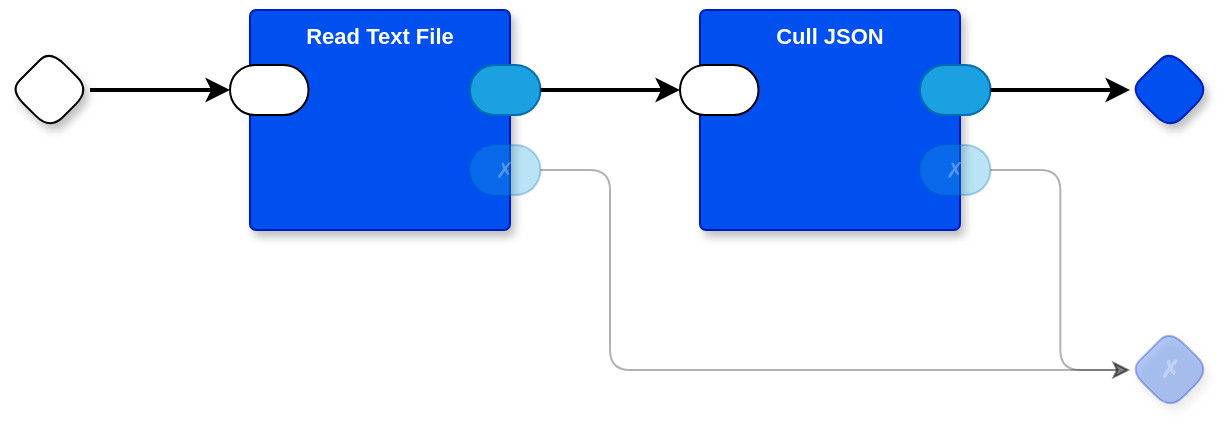 <mxfile version="24.0.4" type="device" pages="2">
  <diagram id="wDkNk8_MEoHBGMhhzeoI" name="main">
    <mxGraphModel dx="1114" dy="724" grid="1" gridSize="10" guides="1" tooltips="1" connect="1" arrows="1" fold="1" page="1" pageScale="1" pageWidth="850" pageHeight="1100" math="0" shadow="0">
      <root>
        <mxCell id="0" />
        <mxCell id="1" parent="0" />
        <mxCell id="bNiDQKaE15ygT8YKJA-1-16" style="edgeStyle=orthogonalEdgeStyle;curved=0;rounded=1;orthogonalLoop=1;jettySize=auto;html=1;exitX=1;exitY=0.5;exitDx=0;exitDy=0;exitPerimeter=0;strokeColor=default;strokeWidth=2;align=center;verticalAlign=middle;fontFamily=Helvetica;fontSize=11;fontColor=default;labelBackgroundColor=default;endArrow=classic;" edge="1" parent="1" source="bNiDQKaE15ygT8YKJA-1-1" target="bNiDQKaE15ygT8YKJA-1-3">
          <mxGeometry relative="1" as="geometry" />
        </mxCell>
        <mxCell id="bNiDQKaE15ygT8YKJA-1-1" value="" style="rhombus;whiteSpace=wrap;html=1;rounded=1;fontStyle=1;glass=0;sketch=0;fontSize=12;points=[[0,0.5,0,0,0],[0.5,0,0,0,0],[0.5,1,0,0,0],[1,0.5,0,0,0]];shadow=1;fontFamily=Helvetica;fontColor=default;" vertex="1" parent="1">
          <mxGeometry x="80" y="180" width="40" height="40" as="geometry" />
        </mxCell>
        <mxCell id="bNiDQKaE15ygT8YKJA-1-2" value="Read Text File" style="rounded=1;whiteSpace=wrap;html=1;sketch=0;container=1;recursiveResize=0;verticalAlign=top;arcSize=6;fontStyle=1;autosize=0;points=[];absoluteArcSize=1;shadow=1;strokeColor=#001DBC;fillColor=#0050ef;fontColor=#ffffff;fontFamily=Helvetica;fontSize=11;" vertex="1" parent="1">
          <mxGeometry x="200" y="160" width="130" height="110" as="geometry">
            <mxRectangle x="-98" y="-1230" width="99" height="26" as="alternateBounds" />
          </mxGeometry>
        </mxCell>
        <mxCell id="bNiDQKaE15ygT8YKJA-1-3" value="" style="rounded=1;whiteSpace=wrap;html=1;sketch=0;points=[[0,0.5,0,0,0],[1,0.5,0,0,0]];arcSize=50;fontFamily=Helvetica;fontSize=11;fontColor=default;" vertex="1" parent="bNiDQKaE15ygT8YKJA-1-2">
          <mxGeometry x="-10" y="27.5" width="39.25" height="25" as="geometry" />
        </mxCell>
        <mxCell id="bNiDQKaE15ygT8YKJA-1-4" value="" style="rounded=1;whiteSpace=wrap;html=1;sketch=0;points=[[0,0.5,0,0,0],[1,0.5,0,0,0]];fillColor=#1ba1e2;fontColor=#ffffff;strokeColor=#006EAF;arcSize=50;fontFamily=Helvetica;fontSize=11;" vertex="1" parent="bNiDQKaE15ygT8YKJA-1-2">
          <mxGeometry x="110" y="27.5" width="35.25" height="25" as="geometry" />
        </mxCell>
        <mxCell id="bNiDQKaE15ygT8YKJA-1-5" value="✗" style="rounded=1;whiteSpace=wrap;html=1;sketch=0;points=[[0,0.5,0,0,0],[1,0.5,0,0,0]];fillColor=#1ba1e2;fontColor=#ffffff;strokeColor=#006EAF;arcSize=50;fontFamily=Helvetica;fontSize=11;textOpacity=30;opacity=30;" vertex="1" parent="bNiDQKaE15ygT8YKJA-1-2">
          <mxGeometry x="110" y="67.5" width="35.25" height="25" as="geometry" />
        </mxCell>
        <mxCell id="bNiDQKaE15ygT8YKJA-1-6" value="Cull JSON" style="rounded=1;whiteSpace=wrap;html=1;sketch=0;container=1;recursiveResize=0;verticalAlign=top;arcSize=6;fontStyle=1;autosize=0;points=[];absoluteArcSize=1;shadow=1;strokeColor=#001DBC;fillColor=#0050ef;fontColor=#ffffff;fontFamily=Helvetica;fontSize=11;" vertex="1" parent="1">
          <mxGeometry x="425" y="160" width="130" height="110" as="geometry">
            <mxRectangle x="-98" y="-1230" width="99" height="26" as="alternateBounds" />
          </mxGeometry>
        </mxCell>
        <mxCell id="bNiDQKaE15ygT8YKJA-1-7" value="" style="rounded=1;whiteSpace=wrap;html=1;sketch=0;points=[[0,0.5,0,0,0],[1,0.5,0,0,0]];arcSize=50;fontFamily=Helvetica;fontSize=11;fontColor=default;" vertex="1" parent="bNiDQKaE15ygT8YKJA-1-6">
          <mxGeometry x="-10" y="27.5" width="39.25" height="25" as="geometry" />
        </mxCell>
        <mxCell id="bNiDQKaE15ygT8YKJA-1-8" value="" style="rounded=1;whiteSpace=wrap;html=1;sketch=0;points=[[0,0.5,0,0,0],[1,0.5,0,0,0]];fillColor=#1ba1e2;fontColor=#ffffff;strokeColor=#006EAF;arcSize=50;fontFamily=Helvetica;fontSize=11;" vertex="1" parent="bNiDQKaE15ygT8YKJA-1-6">
          <mxGeometry x="110" y="27.5" width="35.25" height="25" as="geometry" />
        </mxCell>
        <mxCell id="bNiDQKaE15ygT8YKJA-1-9" value="✗" style="rounded=1;whiteSpace=wrap;html=1;sketch=0;points=[[0,0.5,0,0,0],[1,0.5,0,0,0]];fillColor=#1ba1e2;fontColor=#ffffff;strokeColor=#006EAF;arcSize=50;fontFamily=Helvetica;fontSize=11;textOpacity=30;opacity=30;" vertex="1" parent="bNiDQKaE15ygT8YKJA-1-6">
          <mxGeometry x="110" y="67.5" width="35.25" height="25" as="geometry" />
        </mxCell>
        <mxCell id="bNiDQKaE15ygT8YKJA-1-10" value="" style="rhombus;whiteSpace=wrap;html=1;rounded=1;fontStyle=1;glass=0;sketch=0;fontSize=12;points=[[0,0.5,0,0,0],[0.5,0,0,0,0],[0.5,1,0,0,0],[1,0.5,0,0,0]];shadow=1;fillColor=#0050ef;fontColor=#ffffff;strokeColor=#001DBC;fontFamily=Helvetica;" vertex="1" parent="1">
          <mxGeometry x="640" y="180" width="40" height="40" as="geometry" />
        </mxCell>
        <mxCell id="bNiDQKaE15ygT8YKJA-1-11" value="✗" style="rhombus;whiteSpace=wrap;html=1;rounded=1;fillColor=#0050ef;fontColor=#ffffff;strokeColor=#001DBC;fontStyle=1;glass=0;sketch=0;fontSize=12;points=[[0,0.5,0,0,0],[0.5,0,0,0,0],[0.5,1,0,0,0],[1,0.5,0,0,0]];shadow=1;opacity=30;textOpacity=30;" vertex="1" parent="1">
          <mxGeometry x="640" y="320" width="40" height="40" as="geometry" />
        </mxCell>
        <mxCell id="bNiDQKaE15ygT8YKJA-1-12" style="edgeStyle=orthogonalEdgeStyle;rounded=1;orthogonalLoop=1;jettySize=auto;html=1;exitX=1;exitY=0.5;exitDx=0;exitDy=0;exitPerimeter=0;entryX=0;entryY=0.5;entryDx=0;entryDy=0;entryPerimeter=0;curved=0;opacity=30;" edge="1" parent="1" source="bNiDQKaE15ygT8YKJA-1-9" target="bNiDQKaE15ygT8YKJA-1-11">
          <mxGeometry relative="1" as="geometry" />
        </mxCell>
        <mxCell id="bNiDQKaE15ygT8YKJA-1-13" style="edgeStyle=orthogonalEdgeStyle;curved=0;rounded=1;orthogonalLoop=1;jettySize=auto;html=1;exitX=1;exitY=0.5;exitDx=0;exitDy=0;exitPerimeter=0;entryX=0;entryY=0.5;entryDx=0;entryDy=0;entryPerimeter=0;opacity=30;strokeColor=default;align=center;verticalAlign=middle;fontFamily=Helvetica;fontSize=11;fontColor=default;labelBackgroundColor=default;endArrow=classic;" edge="1" parent="1" source="bNiDQKaE15ygT8YKJA-1-5" target="bNiDQKaE15ygT8YKJA-1-11">
          <mxGeometry relative="1" as="geometry">
            <Array as="points">
              <mxPoint x="380" y="240" />
              <mxPoint x="380" y="340" />
            </Array>
          </mxGeometry>
        </mxCell>
        <mxCell id="bNiDQKaE15ygT8YKJA-1-14" style="edgeStyle=orthogonalEdgeStyle;curved=0;rounded=1;orthogonalLoop=1;jettySize=auto;html=1;exitX=1;exitY=0.5;exitDx=0;exitDy=0;exitPerimeter=0;entryX=0;entryY=0.5;entryDx=0;entryDy=0;entryPerimeter=0;strokeColor=default;align=center;verticalAlign=middle;fontFamily=Helvetica;fontSize=11;fontColor=default;labelBackgroundColor=default;endArrow=classic;strokeWidth=2;" edge="1" parent="1" source="bNiDQKaE15ygT8YKJA-1-8" target="bNiDQKaE15ygT8YKJA-1-10">
          <mxGeometry relative="1" as="geometry" />
        </mxCell>
        <mxCell id="bNiDQKaE15ygT8YKJA-1-15" style="edgeStyle=orthogonalEdgeStyle;curved=0;rounded=1;orthogonalLoop=1;jettySize=auto;html=1;exitX=1;exitY=0.5;exitDx=0;exitDy=0;exitPerimeter=0;entryX=0;entryY=0.5;entryDx=0;entryDy=0;entryPerimeter=0;strokeColor=default;strokeWidth=2;align=center;verticalAlign=middle;fontFamily=Helvetica;fontSize=11;fontColor=default;labelBackgroundColor=default;endArrow=classic;" edge="1" parent="1" source="bNiDQKaE15ygT8YKJA-1-4" target="bNiDQKaE15ygT8YKJA-1-7">
          <mxGeometry relative="1" as="geometry" />
        </mxCell>
      </root>
    </mxGraphModel>
  </diagram>
  <diagram id="Fl_oM-i8TgO9sbnBgz9P" name="Cull JSON">
    <mxGraphModel dx="1114" dy="724" grid="1" gridSize="10" guides="1" tooltips="1" connect="1" arrows="1" fold="1" page="1" pageScale="1" pageWidth="850" pageHeight="1100" math="0" shadow="0">
      <root>
        <mxCell id="0" />
        <mxCell id="1" parent="0" />
        <mxCell id="r2XDW08ZwEkwpGGZ7RfV-1" value="" style="rhombus;whiteSpace=wrap;html=1;rounded=1;fontStyle=1;glass=0;sketch=0;fontSize=12;points=[[0,0.5,0,0,0],[0.5,0,0,0,0],[0.5,1,0,0,0],[1,0.5,0,0,0]];shadow=1;fontFamily=Helvetica;fontColor=default;labelBackgroundColor=default;" vertex="1" parent="1">
          <mxGeometry x="40" y="220" width="40" height="40" as="geometry" />
        </mxCell>
        <mxCell id="r2XDW08ZwEkwpGGZ7RfV-2" value="" style="rhombus;whiteSpace=wrap;html=1;rounded=1;fontStyle=1;glass=0;sketch=0;fontSize=12;points=[[0,0.5,0,0,0],[0.5,0,0,0,0],[0.5,1,0,0,0],[1,0.5,0,0,0]];shadow=1;fillColor=#0050ef;fontColor=#ffffff;strokeColor=#001DBC;fontFamily=Helvetica;labelBackgroundColor=default;" vertex="1" parent="1">
          <mxGeometry x="880" y="110" width="40" height="40" as="geometry" />
        </mxCell>
        <mxCell id="r2XDW08ZwEkwpGGZ7RfV-3" value="✗" style="rhombus;whiteSpace=wrap;html=1;rounded=1;fillColor=#0050ef;fontColor=#ffffff;strokeColor=#001DBC;fontStyle=1;glass=0;sketch=0;fontSize=12;points=[[0,0.5,0,0,0],[0.5,0,0,0,0],[0.5,1,0,0,0],[1,0.5,0,0,0]];shadow=1;opacity=30;textOpacity=30;fontFamily=Helvetica;labelBackgroundColor=none;" vertex="1" parent="1">
          <mxGeometry x="880" y="440" width="40" height="40" as="geometry" />
        </mxCell>
        <mxCell id="r2XDW08ZwEkwpGGZ7RfV-5" value="$jq &#39;.connections[] | {kind: &quot;connection&quot;, from: .startCardId, to: .endCardId, type: .connectionTypeId}&#39;" style="rounded=1;whiteSpace=wrap;html=1;sketch=0;container=1;recursiveResize=0;verticalAlign=top;arcSize=6;fontStyle=1;autosize=0;points=[];absoluteArcSize=1;shadow=1;strokeColor=#001DBC;fillColor=#0050ef;fontColor=#ffffff;fontFamily=Helvetica;fontSize=11;" vertex="1" parent="1">
          <mxGeometry x="220" y="85" width="300" height="110" as="geometry">
            <mxRectangle x="-98" y="-1230" width="99" height="26" as="alternateBounds" />
          </mxGeometry>
        </mxCell>
        <mxCell id="r2XDW08ZwEkwpGGZ7RfV-6" value="" style="rounded=1;whiteSpace=wrap;html=1;sketch=0;points=[[0,0.5,0,0,0],[1,0.5,0,0,0]];arcSize=50;fontFamily=Helvetica;fontSize=11;fontColor=default;" vertex="1" parent="r2XDW08ZwEkwpGGZ7RfV-5">
          <mxGeometry x="-16.75" y="42.5" width="66" height="25" as="geometry" />
        </mxCell>
        <mxCell id="r2XDW08ZwEkwpGGZ7RfV-7" value="&lt;span style=&quot;font-size: 12px; font-weight: 700;&quot;&gt;✗&lt;/span&gt;" style="rounded=1;whiteSpace=wrap;html=1;sketch=0;points=[[0,0.5,0,0,0],[1,0.5,0,0,0]];fillColor=#1ba1e2;fontColor=#ffffff;strokeColor=#006EAF;arcSize=50;fontFamily=Helvetica;fontSize=11;opacity=30;textOpacity=30;" vertex="1" parent="r2XDW08ZwEkwpGGZ7RfV-5">
          <mxGeometry x="257" y="67.5" width="66" height="25" as="geometry" />
        </mxCell>
        <mxCell id="r2XDW08ZwEkwpGGZ7RfV-8" value="" style="rounded=1;whiteSpace=wrap;html=1;sketch=0;points=[[0,0.5,0,0,0],[1,0.5,0,0,0]];fillColor=#1ba1e2;fontColor=#ffffff;strokeColor=#006EAF;arcSize=50;fontFamily=Helvetica;fontSize=11;" vertex="1" parent="r2XDW08ZwEkwpGGZ7RfV-5">
          <mxGeometry x="257" y="40" width="66" height="25" as="geometry" />
        </mxCell>
        <mxCell id="r2XDW08ZwEkwpGGZ7RfV-11" style="edgeStyle=orthogonalEdgeStyle;curved=0;rounded=1;orthogonalLoop=1;jettySize=auto;html=1;exitX=1;exitY=0.5;exitDx=0;exitDy=0;exitPerimeter=0;entryX=0;entryY=0.5;entryDx=0;entryDy=0;entryPerimeter=0;strokeColor=default;strokeWidth=1;align=center;verticalAlign=middle;fontFamily=Helvetica;fontSize=11;fontColor=default;labelBackgroundColor=default;endArrow=classic;opacity=30;" edge="1" parent="1" source="r2XDW08ZwEkwpGGZ7RfV-7" target="r2XDW08ZwEkwpGGZ7RfV-3">
          <mxGeometry relative="1" as="geometry">
            <Array as="points">
              <mxPoint x="570" y="165" />
              <mxPoint x="570" y="460" />
            </Array>
          </mxGeometry>
        </mxCell>
        <mxCell id="r2XDW08ZwEkwpGGZ7RfV-12" value="$jq &#39;.cards[] | { kind: &quot;card&quot;, text: .name, id: .id }&#39;" style="rounded=1;whiteSpace=wrap;html=1;sketch=0;container=1;recursiveResize=0;verticalAlign=top;arcSize=6;fontStyle=1;autosize=0;points=[];absoluteArcSize=1;shadow=1;strokeColor=#001DBC;fillColor=#0050ef;fontColor=#ffffff;fontFamily=Helvetica;fontSize=11;" vertex="1" parent="1">
          <mxGeometry x="220" y="280" width="300" height="110" as="geometry">
            <mxRectangle x="-98" y="-1230" width="99" height="26" as="alternateBounds" />
          </mxGeometry>
        </mxCell>
        <mxCell id="r2XDW08ZwEkwpGGZ7RfV-13" value="" style="rounded=1;whiteSpace=wrap;html=1;sketch=0;points=[[0,0.5,0,0,0],[1,0.5,0,0,0]];arcSize=50;fontFamily=Helvetica;fontSize=11;fontColor=default;" vertex="1" parent="r2XDW08ZwEkwpGGZ7RfV-12">
          <mxGeometry x="-16.75" y="42.5" width="66" height="25" as="geometry" />
        </mxCell>
        <mxCell id="r2XDW08ZwEkwpGGZ7RfV-14" value="&lt;span style=&quot;font-size: 12px; font-weight: 700;&quot;&gt;✗&lt;/span&gt;" style="rounded=1;whiteSpace=wrap;html=1;sketch=0;points=[[0,0.5,0,0,0],[1,0.5,0,0,0]];fillColor=#1ba1e2;fontColor=#ffffff;strokeColor=#006EAF;arcSize=50;fontFamily=Helvetica;fontSize=11;textOpacity=30;opacity=30;" vertex="1" parent="r2XDW08ZwEkwpGGZ7RfV-12">
          <mxGeometry x="257" y="67.5" width="66" height="25" as="geometry" />
        </mxCell>
        <mxCell id="r2XDW08ZwEkwpGGZ7RfV-15" value="" style="rounded=1;whiteSpace=wrap;html=1;sketch=0;points=[[0,0.5,0,0,0],[1,0.5,0,0,0]];fillColor=#1ba1e2;fontColor=#ffffff;strokeColor=#006EAF;arcSize=50;fontFamily=Helvetica;fontSize=11;" vertex="1" parent="r2XDW08ZwEkwpGGZ7RfV-12">
          <mxGeometry x="257" y="40" width="66" height="25" as="geometry" />
        </mxCell>
        <mxCell id="r2XDW08ZwEkwpGGZ7RfV-18" style="edgeStyle=orthogonalEdgeStyle;curved=0;rounded=1;orthogonalLoop=1;jettySize=auto;html=1;exitX=1;exitY=0.5;exitDx=0;exitDy=0;exitPerimeter=0;entryX=0;entryY=0.5;entryDx=0;entryDy=0;entryPerimeter=0;strokeColor=default;strokeWidth=1;align=center;verticalAlign=middle;fontFamily=Helvetica;fontSize=11;fontColor=default;labelBackgroundColor=default;endArrow=classic;opacity=30;" edge="1" parent="1" source="r2XDW08ZwEkwpGGZ7RfV-14" target="r2XDW08ZwEkwpGGZ7RfV-3">
          <mxGeometry relative="1" as="geometry">
            <Array as="points">
              <mxPoint x="570" y="360" />
              <mxPoint x="570" y="460" />
            </Array>
          </mxGeometry>
        </mxCell>
        <mxCell id="r2XDW08ZwEkwpGGZ7RfV-23" style="edgeStyle=orthogonalEdgeStyle;curved=0;rounded=1;orthogonalLoop=1;jettySize=auto;html=1;exitX=1;exitY=0.5;exitDx=0;exitDy=0;exitPerimeter=0;entryX=0;entryY=0.5;entryDx=0;entryDy=0;entryPerimeter=0;strokeColor=default;strokeWidth=2;align=center;verticalAlign=middle;fontFamily=Helvetica;fontSize=11;fontColor=default;labelBackgroundColor=default;endArrow=classic;" edge="1" parent="1" source="r2XDW08ZwEkwpGGZ7RfV-1" target="r2XDW08ZwEkwpGGZ7RfV-13">
          <mxGeometry relative="1" as="geometry" />
        </mxCell>
        <mxCell id="qkbIYZJ8LDxVZtHaGfmy-1" style="edgeStyle=orthogonalEdgeStyle;curved=0;rounded=1;orthogonalLoop=1;jettySize=auto;html=1;exitX=1;exitY=0.5;exitDx=0;exitDy=0;exitPerimeter=0;entryX=0;entryY=0.5;entryDx=0;entryDy=0;entryPerimeter=0;strokeColor=default;strokeWidth=2;align=center;verticalAlign=middle;fontFamily=Helvetica;fontSize=11;fontColor=default;labelBackgroundColor=default;endArrow=classic;" edge="1" parent="1" source="r2XDW08ZwEkwpGGZ7RfV-1" target="r2XDW08ZwEkwpGGZ7RfV-6">
          <mxGeometry relative="1" as="geometry" />
        </mxCell>
        <mxCell id="BKnYhWK1QAG9qAhoLqx6-11" value="String Concatenate" style="rounded=1;whiteSpace=wrap;html=1;sketch=0;container=1;recursiveResize=0;verticalAlign=top;arcSize=6;fontStyle=1;autosize=0;points=[];absoluteArcSize=1;shadow=1;strokeColor=#001DBC;fillColor=#0050ef;fontColor=#ffffff;fontFamily=Helvetica;fontSize=11;labelBackgroundColor=none;" vertex="1" parent="1">
          <mxGeometry x="660" y="95" width="130" height="100" as="geometry">
            <mxRectangle x="-98" y="-1230" width="99" height="26" as="alternateBounds" />
          </mxGeometry>
        </mxCell>
        <mxCell id="BKnYhWK1QAG9qAhoLqx6-12" value="2" style="rounded=1;whiteSpace=wrap;html=1;sketch=0;points=[[0,0.5,0,0,0],[1,0.5,0,0,0]];arcSize=50;fontFamily=Helvetica;fontSize=11;fontColor=default;labelBackgroundColor=default;" vertex="1" parent="BKnYhWK1QAG9qAhoLqx6-11">
          <mxGeometry x="-16.75" y="27.5" width="66" height="25" as="geometry" />
        </mxCell>
        <mxCell id="BKnYhWK1QAG9qAhoLqx6-13" value="" style="rounded=1;whiteSpace=wrap;html=1;sketch=0;points=[[0,0.5,0,0,0],[1,0.5,0,0,0]];fillColor=#1ba1e2;fontColor=#ffffff;strokeColor=#006EAF;arcSize=50;fontFamily=Helvetica;fontSize=11;labelBackgroundColor=default;" vertex="1" parent="BKnYhWK1QAG9qAhoLqx6-11">
          <mxGeometry x="110" y="27.5" width="35.25" height="22.5" as="geometry" />
        </mxCell>
        <mxCell id="BKnYhWK1QAG9qAhoLqx6-14" value="✗" style="rounded=1;whiteSpace=wrap;html=1;sketch=0;points=[[0,0.5,0,0,0],[1,0.5,0,0,0]];fillColor=#1ba1e2;fontColor=#ffffff;strokeColor=#006EAF;arcSize=50;fontFamily=Helvetica;fontSize=11;textOpacity=30;opacity=30;labelBackgroundColor=none;" vertex="1" parent="BKnYhWK1QAG9qAhoLqx6-11">
          <mxGeometry x="110" y="60" width="35.25" height="25" as="geometry" />
        </mxCell>
        <mxCell id="BKnYhWK1QAG9qAhoLqx6-15" value="1" style="rounded=1;whiteSpace=wrap;html=1;sketch=0;points=[[0,0.5,0,0,0],[1,0.5,0,0,0]];arcSize=50;fontFamily=Helvetica;fontSize=11;fontColor=default;labelBackgroundColor=default;" vertex="1" parent="BKnYhWK1QAG9qAhoLqx6-11">
          <mxGeometry x="-16.75" y="60" width="66" height="25" as="geometry" />
        </mxCell>
        <mxCell id="BKnYhWK1QAG9qAhoLqx6-16" style="edgeStyle=orthogonalEdgeStyle;curved=0;rounded=1;orthogonalLoop=1;jettySize=auto;html=1;exitX=1;exitY=0.5;exitDx=0;exitDy=0;exitPerimeter=0;entryX=0;entryY=0.5;entryDx=0;entryDy=0;entryPerimeter=0;strokeColor=default;strokeWidth=2;align=center;verticalAlign=middle;fontFamily=Helvetica;fontSize=11;fontColor=default;labelBackgroundColor=default;endArrow=classic;" edge="1" parent="1" source="r2XDW08ZwEkwpGGZ7RfV-15" target="BKnYhWK1QAG9qAhoLqx6-15">
          <mxGeometry relative="1" as="geometry" />
        </mxCell>
        <mxCell id="BKnYhWK1QAG9qAhoLqx6-17" style="edgeStyle=orthogonalEdgeStyle;curved=0;rounded=1;orthogonalLoop=1;jettySize=auto;html=1;exitX=1;exitY=0.5;exitDx=0;exitDy=0;exitPerimeter=0;entryX=0;entryY=0.5;entryDx=0;entryDy=0;entryPerimeter=0;strokeColor=default;strokeWidth=2;align=center;verticalAlign=middle;fontFamily=Helvetica;fontSize=11;fontColor=default;labelBackgroundColor=default;endArrow=classic;" edge="1" parent="1" source="r2XDW08ZwEkwpGGZ7RfV-8" target="BKnYhWK1QAG9qAhoLqx6-12">
          <mxGeometry relative="1" as="geometry" />
        </mxCell>
        <mxCell id="BKnYhWK1QAG9qAhoLqx6-18" style="edgeStyle=orthogonalEdgeStyle;curved=0;rounded=1;orthogonalLoop=1;jettySize=auto;html=1;exitX=1;exitY=0.5;exitDx=0;exitDy=0;exitPerimeter=0;entryX=0;entryY=0.5;entryDx=0;entryDy=0;entryPerimeter=0;strokeColor=default;strokeWidth=2;align=center;verticalAlign=middle;fontFamily=Helvetica;fontSize=11;fontColor=default;labelBackgroundColor=default;endArrow=classic;" edge="1" parent="1" source="BKnYhWK1QAG9qAhoLqx6-13" target="r2XDW08ZwEkwpGGZ7RfV-2">
          <mxGeometry relative="1" as="geometry" />
        </mxCell>
        <mxCell id="BKnYhWK1QAG9qAhoLqx6-19" style="edgeStyle=orthogonalEdgeStyle;curved=0;rounded=1;orthogonalLoop=1;jettySize=auto;html=1;exitX=1;exitY=0.5;exitDx=0;exitDy=0;exitPerimeter=0;entryX=0;entryY=0.5;entryDx=0;entryDy=0;entryPerimeter=0;strokeColor=default;strokeWidth=1;align=center;verticalAlign=middle;fontFamily=Helvetica;fontSize=11;fontColor=default;labelBackgroundColor=default;endArrow=classic;opacity=30;" edge="1" parent="1" source="BKnYhWK1QAG9qAhoLqx6-14" target="r2XDW08ZwEkwpGGZ7RfV-3">
          <mxGeometry relative="1" as="geometry" />
        </mxCell>
      </root>
    </mxGraphModel>
  </diagram>
</mxfile>
